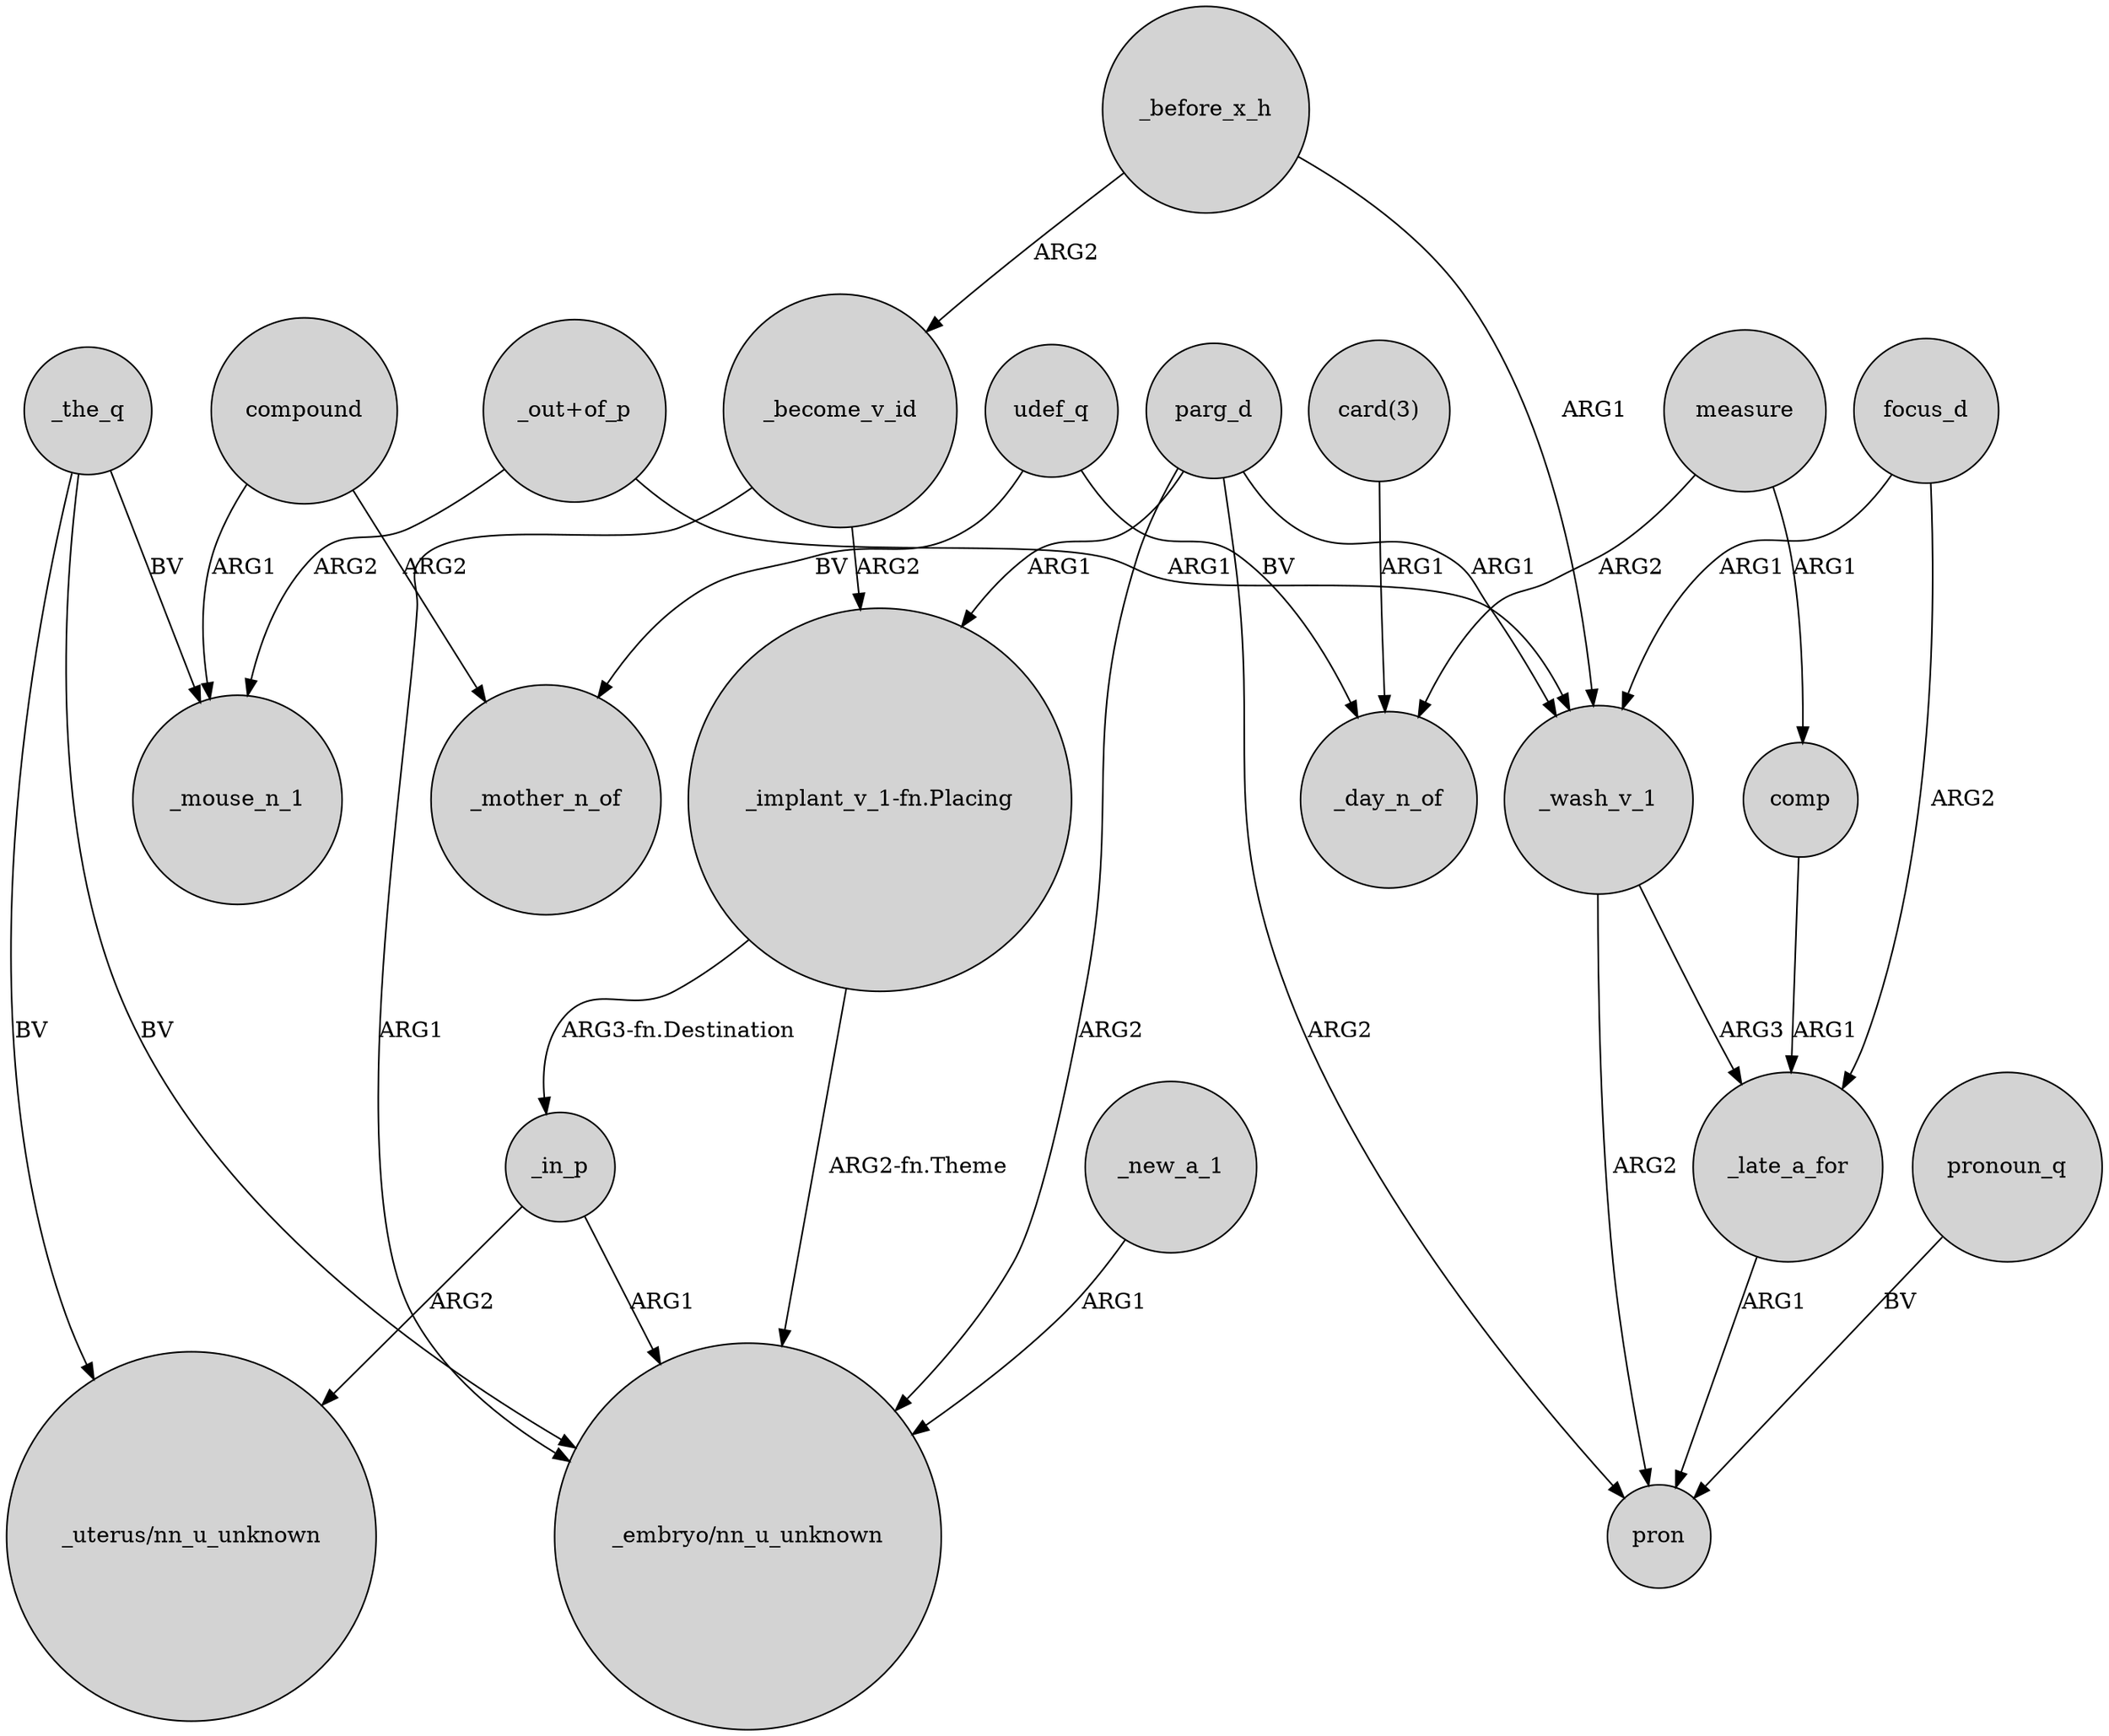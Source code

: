 digraph {
	node [shape=circle style=filled]
	udef_q -> _mother_n_of [label=BV]
	compound -> _mother_n_of [label=ARG2]
	comp -> _late_a_for [label=ARG1]
	_new_a_1 -> "_embryo/nn_u_unknown" [label=ARG1]
	_the_q -> _mouse_n_1 [label=BV]
	_wash_v_1 -> pron [label=ARG2]
	focus_d -> _wash_v_1 [label=ARG1]
	_the_q -> "_embryo/nn_u_unknown" [label=BV]
	measure -> comp [label=ARG1]
	focus_d -> _late_a_for [label=ARG2]
	udef_q -> _day_n_of [label=BV]
	_late_a_for -> pron [label=ARG1]
	"_out+of_p" -> _wash_v_1 [label=ARG1]
	measure -> _day_n_of [label=ARG2]
	_in_p -> "_embryo/nn_u_unknown" [label=ARG1]
	parg_d -> pron [label=ARG2]
	_the_q -> "_uterus/nn_u_unknown" [label=BV]
	"_implant_v_1-fn.Placing" -> "_embryo/nn_u_unknown" [label="ARG2-fn.Theme"]
	parg_d -> "_implant_v_1-fn.Placing" [label=ARG1]
	pronoun_q -> pron [label=BV]
	_before_x_h -> _wash_v_1 [label=ARG1]
	"_out+of_p" -> _mouse_n_1 [label=ARG2]
	parg_d -> "_embryo/nn_u_unknown" [label=ARG2]
	compound -> _mouse_n_1 [label=ARG1]
	parg_d -> _wash_v_1 [label=ARG1]
	"card(3)" -> _day_n_of [label=ARG1]
	_become_v_id -> "_implant_v_1-fn.Placing" [label=ARG2]
	_become_v_id -> "_embryo/nn_u_unknown" [label=ARG1]
	"_implant_v_1-fn.Placing" -> _in_p [label="ARG3-fn.Destination"]
	_before_x_h -> _become_v_id [label=ARG2]
	_wash_v_1 -> _late_a_for [label=ARG3]
	_in_p -> "_uterus/nn_u_unknown" [label=ARG2]
}
